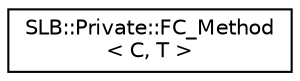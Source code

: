 digraph "Graphical Class Hierarchy"
{
  edge [fontname="Helvetica",fontsize="10",labelfontname="Helvetica",labelfontsize="10"];
  node [fontname="Helvetica",fontsize="10",shape=record];
  rankdir="LR";
  Node1 [label="SLB::Private::FC_Method\l\< C, T \>",height=0.2,width=0.4,color="black", fillcolor="white", style="filled",URL="$classSLB_1_1Private_1_1FC__Method.html"];
}
